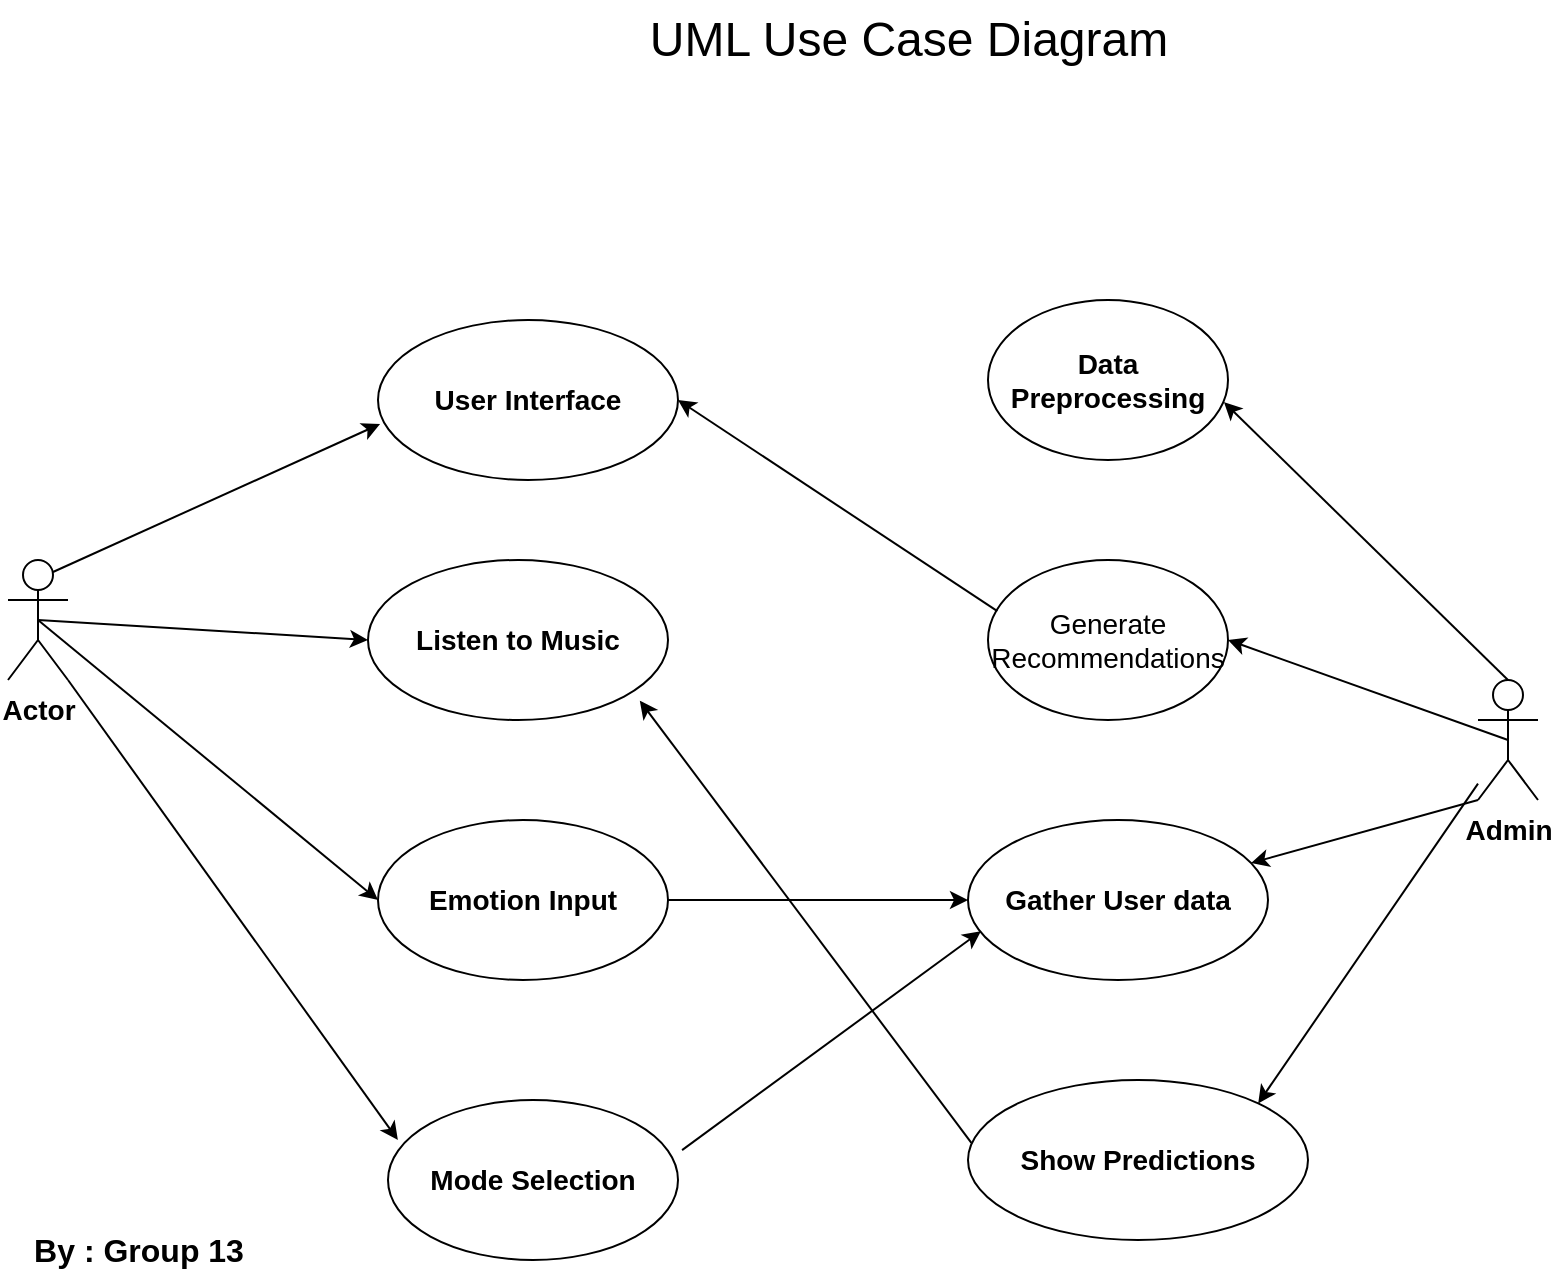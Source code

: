 <mxfile version="21.8.2" type="device">
  <diagram name="Page-1" id="ztnuq1gAnb1mRWDwHI2R">
    <mxGraphModel dx="1035" dy="1625" grid="1" gridSize="10" guides="1" tooltips="1" connect="1" arrows="1" fold="1" page="1" pageScale="1" pageWidth="850" pageHeight="1100" math="0" shadow="0">
      <root>
        <mxCell id="0" />
        <mxCell id="1" parent="0" />
        <mxCell id="4vqRBLgqxBnJ8twM-hPz-1" value="&lt;b&gt;&lt;font style=&quot;font-size: 14px;&quot;&gt;Actor&lt;/font&gt;&lt;/b&gt;" style="shape=umlActor;verticalLabelPosition=bottom;verticalAlign=top;html=1;outlineConnect=0;" parent="1" vertex="1">
          <mxGeometry x="55" y="240" width="30" height="60" as="geometry" />
        </mxCell>
        <mxCell id="4vqRBLgqxBnJ8twM-hPz-2" value="&lt;b&gt;&lt;font style=&quot;font-size: 14px;&quot;&gt;Admin&lt;/font&gt;&lt;/b&gt;" style="shape=umlActor;verticalLabelPosition=bottom;verticalAlign=top;html=1;outlineConnect=0;" parent="1" vertex="1">
          <mxGeometry x="790" y="300" width="30" height="60" as="geometry" />
        </mxCell>
        <mxCell id="4vqRBLgqxBnJ8twM-hPz-5" value="&lt;b&gt;&lt;font style=&quot;font-size: 14px;&quot;&gt;Show Predictions&lt;/font&gt;&lt;/b&gt;" style="ellipse;whiteSpace=wrap;html=1;" parent="1" vertex="1">
          <mxGeometry x="535" y="500" width="170" height="80" as="geometry" />
        </mxCell>
        <mxCell id="4vqRBLgqxBnJ8twM-hPz-7" value="&lt;font style=&quot;font-size: 14px;&quot;&gt;&lt;b&gt;Data Preprocessing&lt;/b&gt;&lt;/font&gt;" style="ellipse;whiteSpace=wrap;html=1;" parent="1" vertex="1">
          <mxGeometry x="545" y="110" width="120" height="80" as="geometry" />
        </mxCell>
        <mxCell id="4vqRBLgqxBnJ8twM-hPz-9" value="&lt;font style=&quot;font-size: 14px;&quot;&gt;Generate Recommendations&lt;/font&gt;" style="ellipse;whiteSpace=wrap;html=1;" parent="1" vertex="1">
          <mxGeometry x="545" y="240" width="120" height="80" as="geometry" />
        </mxCell>
        <mxCell id="4vqRBLgqxBnJ8twM-hPz-10" value="&lt;b&gt;&lt;font style=&quot;font-size: 14px;&quot;&gt;Gather User data&lt;/font&gt;&lt;/b&gt;" style="ellipse;whiteSpace=wrap;html=1;" parent="1" vertex="1">
          <mxGeometry x="535" y="370" width="150" height="80" as="geometry" />
        </mxCell>
        <mxCell id="4vqRBLgqxBnJ8twM-hPz-20" value="&lt;font style=&quot;font-size: 24px;&quot;&gt;UML Use Case Diagram&lt;/font&gt;" style="text;html=1;align=center;verticalAlign=middle;resizable=0;points=[];autosize=1;strokeColor=none;fillColor=none;" parent="1" vertex="1">
          <mxGeometry x="365" y="-40" width="280" height="40" as="geometry" />
        </mxCell>
        <mxCell id="4vqRBLgqxBnJ8twM-hPz-21" value="&lt;b&gt;&lt;font style=&quot;font-size: 16px;&quot;&gt;By : Group 13&lt;/font&gt;&lt;/b&gt;" style="text;html=1;align=center;verticalAlign=middle;resizable=0;points=[];autosize=1;strokeColor=none;fillColor=none;" parent="1" vertex="1">
          <mxGeometry x="55" y="570" width="130" height="30" as="geometry" />
        </mxCell>
        <mxCell id="uR6mbqUO0TgPEEzMGg1f-4" value="" style="endArrow=classic;html=1;rounded=0;entryX=0.007;entryY=0.65;entryDx=0;entryDy=0;entryPerimeter=0;exitX=0.75;exitY=0.1;exitDx=0;exitDy=0;exitPerimeter=0;" parent="1" target="Kb4y-Z-YRgG1aq_VT0uE-1" edge="1" source="4vqRBLgqxBnJ8twM-hPz-1">
          <mxGeometry width="50" height="50" relative="1" as="geometry">
            <mxPoint x="100" y="340" as="sourcePoint" />
            <mxPoint x="230" y="220" as="targetPoint" />
          </mxGeometry>
        </mxCell>
        <mxCell id="uR6mbqUO0TgPEEzMGg1f-7" value="" style="endArrow=classic;html=1;rounded=0;exitX=0;exitY=1;exitDx=0;exitDy=0;exitPerimeter=0;" parent="1" target="4vqRBLgqxBnJ8twM-hPz-10" edge="1" source="4vqRBLgqxBnJ8twM-hPz-2">
          <mxGeometry width="50" height="50" relative="1" as="geometry">
            <mxPoint x="860" y="390" as="sourcePoint" />
            <mxPoint x="690" y="430" as="targetPoint" />
          </mxGeometry>
        </mxCell>
        <mxCell id="uR6mbqUO0TgPEEzMGg1f-8" value="" style="endArrow=classic;html=1;rounded=0;entryX=1;entryY=0.5;entryDx=0;entryDy=0;exitX=0.5;exitY=0.5;exitDx=0;exitDy=0;exitPerimeter=0;" parent="1" target="4vqRBLgqxBnJ8twM-hPz-9" edge="1" source="4vqRBLgqxBnJ8twM-hPz-2">
          <mxGeometry width="50" height="50" relative="1" as="geometry">
            <mxPoint x="870" y="330" as="sourcePoint" />
            <mxPoint x="700" y="410" as="targetPoint" />
          </mxGeometry>
        </mxCell>
        <mxCell id="uR6mbqUO0TgPEEzMGg1f-10" value="" style="endArrow=classic;html=1;rounded=0;entryX=0.983;entryY=0.638;entryDx=0;entryDy=0;entryPerimeter=0;exitX=0.5;exitY=0;exitDx=0;exitDy=0;exitPerimeter=0;" parent="1" target="4vqRBLgqxBnJ8twM-hPz-7" edge="1" source="4vqRBLgqxBnJ8twM-hPz-2">
          <mxGeometry width="50" height="50" relative="1" as="geometry">
            <mxPoint x="870" y="290" as="sourcePoint" />
            <mxPoint x="740" y="138" as="targetPoint" />
          </mxGeometry>
        </mxCell>
        <mxCell id="vRQ700bo3YF1591QnHRF-2" value="&lt;font style=&quot;font-size: 14px;&quot;&gt;&lt;b&gt;Emotion Input&lt;/b&gt;&lt;/font&gt;" style="ellipse;whiteSpace=wrap;html=1;" parent="1" vertex="1">
          <mxGeometry x="240" y="370" width="145" height="80" as="geometry" />
        </mxCell>
        <mxCell id="vRQ700bo3YF1591QnHRF-3" value="" style="endArrow=classic;html=1;rounded=0;entryX=0;entryY=0.5;entryDx=0;entryDy=0;exitX=0.5;exitY=0.5;exitDx=0;exitDy=0;exitPerimeter=0;" parent="1" target="vRQ700bo3YF1591QnHRF-2" edge="1" source="4vqRBLgqxBnJ8twM-hPz-1">
          <mxGeometry width="50" height="50" relative="1" as="geometry">
            <mxPoint x="100" y="390" as="sourcePoint" />
            <mxPoint x="220" y="290" as="targetPoint" />
          </mxGeometry>
        </mxCell>
        <mxCell id="vRQ700bo3YF1591QnHRF-9" value="" style="endArrow=classic;html=1;rounded=0;entryX=0;entryY=0.5;entryDx=0;entryDy=0;exitX=0.5;exitY=0.5;exitDx=0;exitDy=0;exitPerimeter=0;" parent="1" target="Kb4y-Z-YRgG1aq_VT0uE-2" edge="1" source="4vqRBLgqxBnJ8twM-hPz-1">
          <mxGeometry width="50" height="50" relative="1" as="geometry">
            <mxPoint x="100" y="360" as="sourcePoint" />
            <mxPoint x="210" y="350" as="targetPoint" />
          </mxGeometry>
        </mxCell>
        <mxCell id="Kb4y-Z-YRgG1aq_VT0uE-1" value="&lt;b&gt;&lt;font style=&quot;font-size: 14px;&quot;&gt;User Interface&lt;/font&gt;&lt;/b&gt;" style="ellipse;whiteSpace=wrap;html=1;" vertex="1" parent="1">
          <mxGeometry x="240" y="120" width="150" height="80" as="geometry" />
        </mxCell>
        <mxCell id="Kb4y-Z-YRgG1aq_VT0uE-2" value="&lt;b&gt;&lt;font style=&quot;font-size: 14px;&quot;&gt;Listen to Music&lt;/font&gt;&lt;/b&gt;" style="ellipse;whiteSpace=wrap;html=1;" vertex="1" parent="1">
          <mxGeometry x="235" y="240" width="150" height="80" as="geometry" />
        </mxCell>
        <mxCell id="Kb4y-Z-YRgG1aq_VT0uE-7" value="" style="endArrow=classic;html=1;rounded=0;entryX=1;entryY=0;entryDx=0;entryDy=0;" edge="1" parent="1" source="4vqRBLgqxBnJ8twM-hPz-2" target="4vqRBLgqxBnJ8twM-hPz-5">
          <mxGeometry width="50" height="50" relative="1" as="geometry">
            <mxPoint x="740" y="520" as="sourcePoint" />
            <mxPoint x="790" y="470" as="targetPoint" />
          </mxGeometry>
        </mxCell>
        <mxCell id="Kb4y-Z-YRgG1aq_VT0uE-9" value="&lt;font style=&quot;font-size: 14px;&quot;&gt;&lt;b&gt;Mode Selection&lt;/b&gt;&lt;/font&gt;" style="ellipse;whiteSpace=wrap;html=1;" vertex="1" parent="1">
          <mxGeometry x="245" y="510" width="145" height="80" as="geometry" />
        </mxCell>
        <mxCell id="Kb4y-Z-YRgG1aq_VT0uE-10" value="" style="endArrow=classic;html=1;rounded=0;entryX=0;entryY=0.5;entryDx=0;entryDy=0;exitX=1;exitY=0.5;exitDx=0;exitDy=0;" edge="1" parent="1" source="vRQ700bo3YF1591QnHRF-2" target="4vqRBLgqxBnJ8twM-hPz-10">
          <mxGeometry width="50" height="50" relative="1" as="geometry">
            <mxPoint x="460" y="400" as="sourcePoint" />
            <mxPoint x="510" y="350" as="targetPoint" />
          </mxGeometry>
        </mxCell>
        <mxCell id="Kb4y-Z-YRgG1aq_VT0uE-12" value="" style="endArrow=classic;html=1;rounded=0;entryX=0.034;entryY=0.25;entryDx=0;entryDy=0;entryPerimeter=0;" edge="1" parent="1" target="Kb4y-Z-YRgG1aq_VT0uE-9">
          <mxGeometry width="50" height="50" relative="1" as="geometry">
            <mxPoint x="85" y="300" as="sourcePoint" />
            <mxPoint x="250" y="500" as="targetPoint" />
          </mxGeometry>
        </mxCell>
        <mxCell id="Kb4y-Z-YRgG1aq_VT0uE-13" value="" style="endArrow=classic;html=1;rounded=0;entryX=0.906;entryY=0.879;entryDx=0;entryDy=0;exitX=0.01;exitY=0.393;exitDx=0;exitDy=0;exitPerimeter=0;entryPerimeter=0;" edge="1" parent="1" source="4vqRBLgqxBnJ8twM-hPz-5" target="Kb4y-Z-YRgG1aq_VT0uE-2">
          <mxGeometry width="50" height="50" relative="1" as="geometry">
            <mxPoint x="395" y="420" as="sourcePoint" />
            <mxPoint x="545" y="420" as="targetPoint" />
          </mxGeometry>
        </mxCell>
        <mxCell id="Kb4y-Z-YRgG1aq_VT0uE-14" value="" style="endArrow=classic;html=1;rounded=0;entryX=0.043;entryY=0.695;entryDx=0;entryDy=0;entryPerimeter=0;exitX=1.014;exitY=0.313;exitDx=0;exitDy=0;exitPerimeter=0;" edge="1" parent="1" source="Kb4y-Z-YRgG1aq_VT0uE-9" target="4vqRBLgqxBnJ8twM-hPz-10">
          <mxGeometry width="50" height="50" relative="1" as="geometry">
            <mxPoint x="530" y="540" as="sourcePoint" />
            <mxPoint x="381" y="320" as="targetPoint" />
          </mxGeometry>
        </mxCell>
        <mxCell id="Kb4y-Z-YRgG1aq_VT0uE-15" value="" style="endArrow=classic;html=1;rounded=0;entryX=1;entryY=0.5;entryDx=0;entryDy=0;exitX=0.039;exitY=0.32;exitDx=0;exitDy=0;exitPerimeter=0;" edge="1" parent="1" source="4vqRBLgqxBnJ8twM-hPz-9" target="Kb4y-Z-YRgG1aq_VT0uE-1">
          <mxGeometry width="50" height="50" relative="1" as="geometry">
            <mxPoint x="547" y="541" as="sourcePoint" />
            <mxPoint x="381" y="320" as="targetPoint" />
          </mxGeometry>
        </mxCell>
      </root>
    </mxGraphModel>
  </diagram>
</mxfile>
